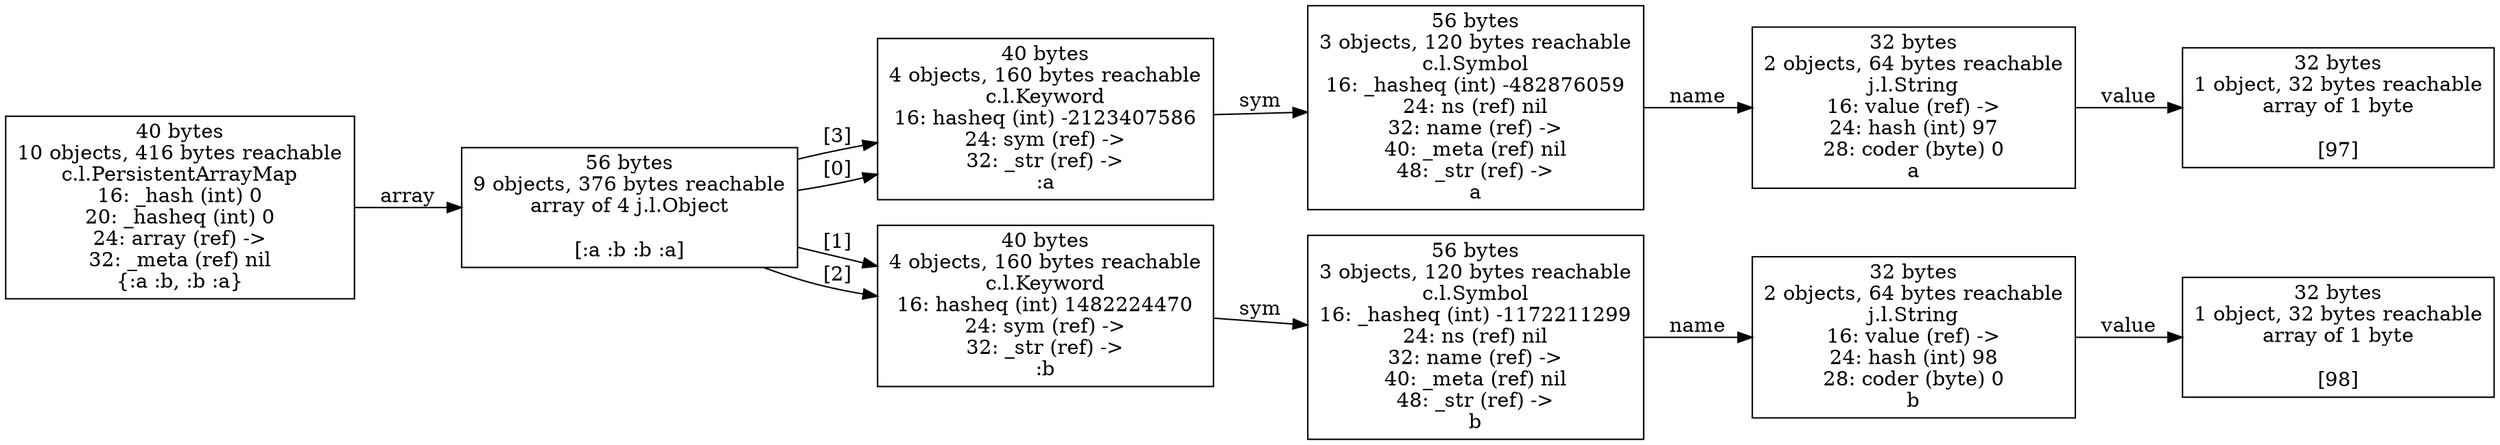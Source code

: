 digraph {
graph [layout=dot,rankdir=LR];
"140272574447216" [label="56 bytes
9 objects, 376 bytes reachable
array of 4 j.l.Object

[:a :b :b :a]",shape=box];
"140272574420696" [label="40 bytes
10 objects, 416 bytes reachable
c.l.PersistentArrayMap
16: _hash (int) 0
20: _hasheq (int) 0
24: array (ref) ->
32: _meta (ref) nil
{:a :b, :b :a}",shape=box];
"140272574693088" [label="40 bytes
4 objects, 160 bytes reachable
c.l.Keyword
16: hasheq (int) -2123407586
24: sym (ref) ->
32: _str (ref) ->
:a",shape=box];
"140272574693128" [label="56 bytes
3 objects, 120 bytes reachable
c.l.Symbol
16: _hasheq (int) -482876059
24: ns (ref) nil
32: name (ref) ->
40: _meta (ref) nil
48: _str (ref) ->
a",shape=box];
"140272574693184" [label="32 bytes
2 objects, 64 bytes reachable
j.l.String
16: value (ref) ->
24: hash (int) 97
28: coder (byte) 0
a",shape=box];
"140272574692968" [label="56 bytes
3 objects, 120 bytes reachable
c.l.Symbol
16: _hasheq (int) -1172211299
24: ns (ref) nil
32: name (ref) ->
40: _meta (ref) nil
48: _str (ref) ->
b",shape=box];
"140272574692928" [label="40 bytes
4 objects, 160 bytes reachable
c.l.Keyword
16: hasheq (int) 1482224470
24: sym (ref) ->
32: _str (ref) ->
:b",shape=box];
"140272574693024" [label="32 bytes
2 objects, 64 bytes reachable
j.l.String
16: value (ref) ->
24: hash (int) 98
28: coder (byte) 0
b",shape=box];
"140272574693216" [label="32 bytes
1 object, 32 bytes reachable
array of 1 byte

[97]",shape=box];
"140272574693056" [label="32 bytes
1 object, 32 bytes reachable
array of 1 byte

[98]",shape=box];
"140272574447216" -> "140272574693088" ["field-name"="[3]",label="[3]"];
"140272574447216" -> "140272574693088" ["field-name"="[0]",label="[0]"];
"140272574447216" -> "140272574692928" ["field-name"="[1]",label="[1]"];
"140272574447216" -> "140272574692928" ["field-name"="[2]",label="[2]"];
"140272574420696" -> "140272574447216" ["field-name"=array,label=array];
"140272574693088" -> "140272574693128" ["field-name"=sym,label=sym];
"140272574693128" -> "140272574693184" ["field-name"=name,label=name];
"140272574693184" -> "140272574693216" ["field-name"=value,label=value];
"140272574692968" -> "140272574693024" ["field-name"=name,label=name];
"140272574692928" -> "140272574692968" ["field-name"=sym,label=sym];
"140272574693024" -> "140272574693056" ["field-name"=value,label=value];
} 